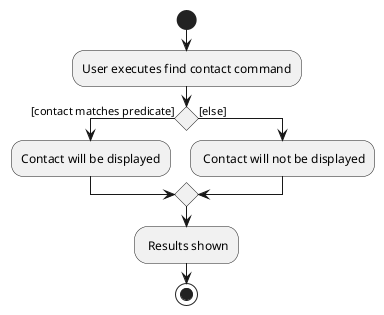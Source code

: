 @startuml
start
:User executes find contact command;

'Since the beta syntax does not support placing the condition outside the
'diamond we place it as the true branch instead.

if () then ([contact matches predicate])
    :Contact will be displayed;
else ([else])
    : Contact will not be displayed;
endif
    : Results shown;
stop
@enduml
